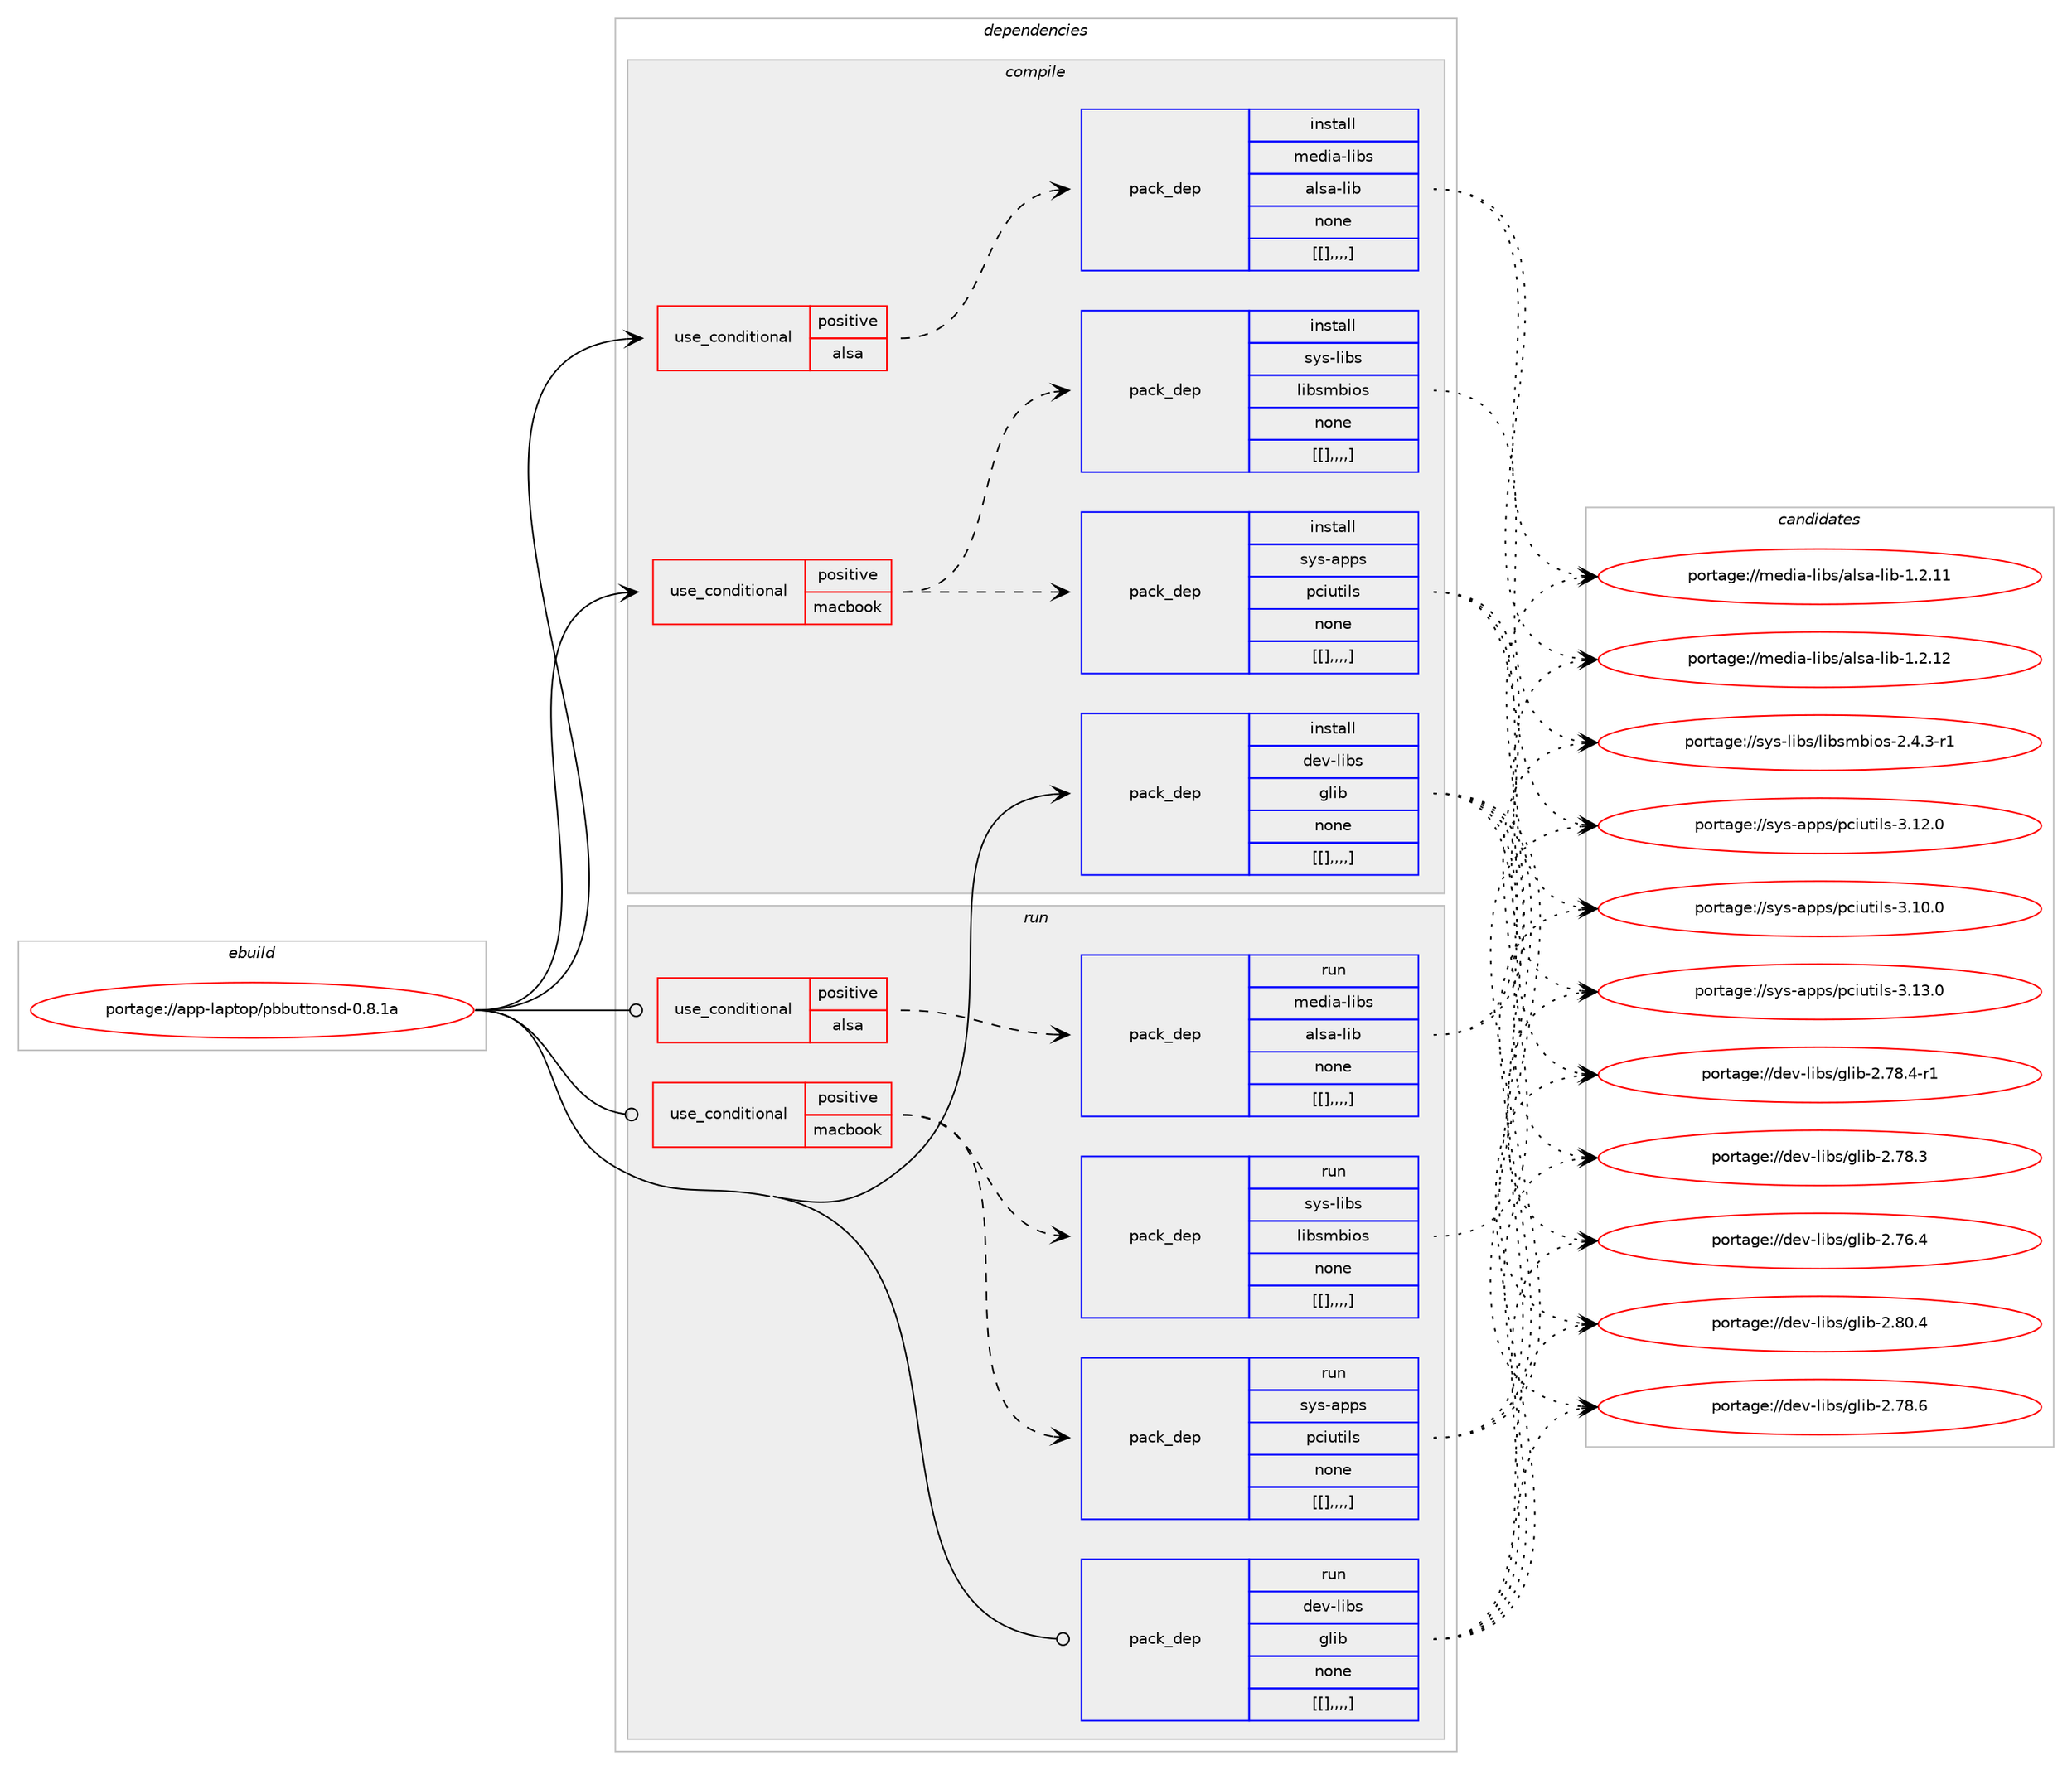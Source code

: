 digraph prolog {

# *************
# Graph options
# *************

newrank=true;
concentrate=true;
compound=true;
graph [rankdir=LR,fontname=Helvetica,fontsize=10,ranksep=1.5];#, ranksep=2.5, nodesep=0.2];
edge  [arrowhead=vee];
node  [fontname=Helvetica,fontsize=10];

# **********
# The ebuild
# **********

subgraph cluster_leftcol {
color=gray;
label=<<i>ebuild</i>>;
id [label="portage://app-laptop/pbbuttonsd-0.8.1a", color=red, width=4, href="../app-laptop/pbbuttonsd-0.8.1a.svg"];
}

# ****************
# The dependencies
# ****************

subgraph cluster_midcol {
color=gray;
label=<<i>dependencies</i>>;
subgraph cluster_compile {
fillcolor="#eeeeee";
style=filled;
label=<<i>compile</i>>;
subgraph cond12654 {
dependency42087 [label=<<TABLE BORDER="0" CELLBORDER="1" CELLSPACING="0" CELLPADDING="4"><TR><TD ROWSPAN="3" CELLPADDING="10">use_conditional</TD></TR><TR><TD>positive</TD></TR><TR><TD>alsa</TD></TR></TABLE>>, shape=none, color=red];
subgraph pack29008 {
dependency42091 [label=<<TABLE BORDER="0" CELLBORDER="1" CELLSPACING="0" CELLPADDING="4" WIDTH="220"><TR><TD ROWSPAN="6" CELLPADDING="30">pack_dep</TD></TR><TR><TD WIDTH="110">install</TD></TR><TR><TD>media-libs</TD></TR><TR><TD>alsa-lib</TD></TR><TR><TD>none</TD></TR><TR><TD>[[],,,,]</TD></TR></TABLE>>, shape=none, color=blue];
}
dependency42087:e -> dependency42091:w [weight=20,style="dashed",arrowhead="vee"];
}
id:e -> dependency42087:w [weight=20,style="solid",arrowhead="vee"];
subgraph cond12663 {
dependency42105 [label=<<TABLE BORDER="0" CELLBORDER="1" CELLSPACING="0" CELLPADDING="4"><TR><TD ROWSPAN="3" CELLPADDING="10">use_conditional</TD></TR><TR><TD>positive</TD></TR><TR><TD>macbook</TD></TR></TABLE>>, shape=none, color=red];
subgraph pack29040 {
dependency42134 [label=<<TABLE BORDER="0" CELLBORDER="1" CELLSPACING="0" CELLPADDING="4" WIDTH="220"><TR><TD ROWSPAN="6" CELLPADDING="30">pack_dep</TD></TR><TR><TD WIDTH="110">install</TD></TR><TR><TD>sys-apps</TD></TR><TR><TD>pciutils</TD></TR><TR><TD>none</TD></TR><TR><TD>[[],,,,]</TD></TR></TABLE>>, shape=none, color=blue];
}
dependency42105:e -> dependency42134:w [weight=20,style="dashed",arrowhead="vee"];
subgraph pack29061 {
dependency42166 [label=<<TABLE BORDER="0" CELLBORDER="1" CELLSPACING="0" CELLPADDING="4" WIDTH="220"><TR><TD ROWSPAN="6" CELLPADDING="30">pack_dep</TD></TR><TR><TD WIDTH="110">install</TD></TR><TR><TD>sys-libs</TD></TR><TR><TD>libsmbios</TD></TR><TR><TD>none</TD></TR><TR><TD>[[],,,,]</TD></TR></TABLE>>, shape=none, color=blue];
}
dependency42105:e -> dependency42166:w [weight=20,style="dashed",arrowhead="vee"];
}
id:e -> dependency42105:w [weight=20,style="solid",arrowhead="vee"];
subgraph pack29072 {
dependency42167 [label=<<TABLE BORDER="0" CELLBORDER="1" CELLSPACING="0" CELLPADDING="4" WIDTH="220"><TR><TD ROWSPAN="6" CELLPADDING="30">pack_dep</TD></TR><TR><TD WIDTH="110">install</TD></TR><TR><TD>dev-libs</TD></TR><TR><TD>glib</TD></TR><TR><TD>none</TD></TR><TR><TD>[[],,,,]</TD></TR></TABLE>>, shape=none, color=blue];
}
id:e -> dependency42167:w [weight=20,style="solid",arrowhead="vee"];
}
subgraph cluster_compileandrun {
fillcolor="#eeeeee";
style=filled;
label=<<i>compile and run</i>>;
}
subgraph cluster_run {
fillcolor="#eeeeee";
style=filled;
label=<<i>run</i>>;
subgraph cond12682 {
dependency42199 [label=<<TABLE BORDER="0" CELLBORDER="1" CELLSPACING="0" CELLPADDING="4"><TR><TD ROWSPAN="3" CELLPADDING="10">use_conditional</TD></TR><TR><TD>positive</TD></TR><TR><TD>alsa</TD></TR></TABLE>>, shape=none, color=red];
subgraph pack29105 {
dependency42212 [label=<<TABLE BORDER="0" CELLBORDER="1" CELLSPACING="0" CELLPADDING="4" WIDTH="220"><TR><TD ROWSPAN="6" CELLPADDING="30">pack_dep</TD></TR><TR><TD WIDTH="110">run</TD></TR><TR><TD>media-libs</TD></TR><TR><TD>alsa-lib</TD></TR><TR><TD>none</TD></TR><TR><TD>[[],,,,]</TD></TR></TABLE>>, shape=none, color=blue];
}
dependency42199:e -> dependency42212:w [weight=20,style="dashed",arrowhead="vee"];
}
id:e -> dependency42199:w [weight=20,style="solid",arrowhead="odot"];
subgraph cond12692 {
dependency42270 [label=<<TABLE BORDER="0" CELLBORDER="1" CELLSPACING="0" CELLPADDING="4"><TR><TD ROWSPAN="3" CELLPADDING="10">use_conditional</TD></TR><TR><TD>positive</TD></TR><TR><TD>macbook</TD></TR></TABLE>>, shape=none, color=red];
subgraph pack29150 {
dependency42346 [label=<<TABLE BORDER="0" CELLBORDER="1" CELLSPACING="0" CELLPADDING="4" WIDTH="220"><TR><TD ROWSPAN="6" CELLPADDING="30">pack_dep</TD></TR><TR><TD WIDTH="110">run</TD></TR><TR><TD>sys-apps</TD></TR><TR><TD>pciutils</TD></TR><TR><TD>none</TD></TR><TR><TD>[[],,,,]</TD></TR></TABLE>>, shape=none, color=blue];
}
dependency42270:e -> dependency42346:w [weight=20,style="dashed",arrowhead="vee"];
subgraph pack29209 {
dependency42361 [label=<<TABLE BORDER="0" CELLBORDER="1" CELLSPACING="0" CELLPADDING="4" WIDTH="220"><TR><TD ROWSPAN="6" CELLPADDING="30">pack_dep</TD></TR><TR><TD WIDTH="110">run</TD></TR><TR><TD>sys-libs</TD></TR><TR><TD>libsmbios</TD></TR><TR><TD>none</TD></TR><TR><TD>[[],,,,]</TD></TR></TABLE>>, shape=none, color=blue];
}
dependency42270:e -> dependency42361:w [weight=20,style="dashed",arrowhead="vee"];
}
id:e -> dependency42270:w [weight=20,style="solid",arrowhead="odot"];
subgraph pack29275 {
dependency42428 [label=<<TABLE BORDER="0" CELLBORDER="1" CELLSPACING="0" CELLPADDING="4" WIDTH="220"><TR><TD ROWSPAN="6" CELLPADDING="30">pack_dep</TD></TR><TR><TD WIDTH="110">run</TD></TR><TR><TD>dev-libs</TD></TR><TR><TD>glib</TD></TR><TR><TD>none</TD></TR><TR><TD>[[],,,,]</TD></TR></TABLE>>, shape=none, color=blue];
}
id:e -> dependency42428:w [weight=20,style="solid",arrowhead="odot"];
}
}

# **************
# The candidates
# **************

subgraph cluster_choices {
rank=same;
color=gray;
label=<<i>candidates</i>>;

subgraph choice26758 {
color=black;
nodesep=1;
choice109101100105974510810598115479710811597451081059845494650464950 [label="portage://media-libs/alsa-lib-1.2.12", color=red, width=4,href="../media-libs/alsa-lib-1.2.12.svg"];
choice109101100105974510810598115479710811597451081059845494650464949 [label="portage://media-libs/alsa-lib-1.2.11", color=red, width=4,href="../media-libs/alsa-lib-1.2.11.svg"];
dependency42091:e -> choice109101100105974510810598115479710811597451081059845494650464950:w [style=dotted,weight="100"];
dependency42091:e -> choice109101100105974510810598115479710811597451081059845494650464949:w [style=dotted,weight="100"];
}
subgraph choice26865 {
color=black;
nodesep=1;
choice1151211154597112112115471129910511711610510811545514649514648 [label="portage://sys-apps/pciutils-3.13.0", color=red, width=4,href="../sys-apps/pciutils-3.13.0.svg"];
choice1151211154597112112115471129910511711610510811545514649504648 [label="portage://sys-apps/pciutils-3.12.0", color=red, width=4,href="../sys-apps/pciutils-3.12.0.svg"];
choice1151211154597112112115471129910511711610510811545514649484648 [label="portage://sys-apps/pciutils-3.10.0", color=red, width=4,href="../sys-apps/pciutils-3.10.0.svg"];
dependency42134:e -> choice1151211154597112112115471129910511711610510811545514649514648:w [style=dotted,weight="100"];
dependency42134:e -> choice1151211154597112112115471129910511711610510811545514649504648:w [style=dotted,weight="100"];
dependency42134:e -> choice1151211154597112112115471129910511711610510811545514649484648:w [style=dotted,weight="100"];
}
subgraph choice26868 {
color=black;
nodesep=1;
choice11512111545108105981154710810598115109981051111154550465246514511449 [label="portage://sys-libs/libsmbios-2.4.3-r1", color=red, width=4,href="../sys-libs/libsmbios-2.4.3-r1.svg"];
dependency42166:e -> choice11512111545108105981154710810598115109981051111154550465246514511449:w [style=dotted,weight="100"];
}
subgraph choice26870 {
color=black;
nodesep=1;
choice1001011184510810598115471031081059845504656484652 [label="portage://dev-libs/glib-2.80.4", color=red, width=4,href="../dev-libs/glib-2.80.4.svg"];
choice1001011184510810598115471031081059845504655564654 [label="portage://dev-libs/glib-2.78.6", color=red, width=4,href="../dev-libs/glib-2.78.6.svg"];
choice10010111845108105981154710310810598455046555646524511449 [label="portage://dev-libs/glib-2.78.4-r1", color=red, width=4,href="../dev-libs/glib-2.78.4-r1.svg"];
choice1001011184510810598115471031081059845504655564651 [label="portage://dev-libs/glib-2.78.3", color=red, width=4,href="../dev-libs/glib-2.78.3.svg"];
choice1001011184510810598115471031081059845504655544652 [label="portage://dev-libs/glib-2.76.4", color=red, width=4,href="../dev-libs/glib-2.76.4.svg"];
dependency42167:e -> choice1001011184510810598115471031081059845504656484652:w [style=dotted,weight="100"];
dependency42167:e -> choice1001011184510810598115471031081059845504655564654:w [style=dotted,weight="100"];
dependency42167:e -> choice10010111845108105981154710310810598455046555646524511449:w [style=dotted,weight="100"];
dependency42167:e -> choice1001011184510810598115471031081059845504655564651:w [style=dotted,weight="100"];
dependency42167:e -> choice1001011184510810598115471031081059845504655544652:w [style=dotted,weight="100"];
}
subgraph choice26954 {
color=black;
nodesep=1;
choice109101100105974510810598115479710811597451081059845494650464950 [label="portage://media-libs/alsa-lib-1.2.12", color=red, width=4,href="../media-libs/alsa-lib-1.2.12.svg"];
choice109101100105974510810598115479710811597451081059845494650464949 [label="portage://media-libs/alsa-lib-1.2.11", color=red, width=4,href="../media-libs/alsa-lib-1.2.11.svg"];
dependency42212:e -> choice109101100105974510810598115479710811597451081059845494650464950:w [style=dotted,weight="100"];
dependency42212:e -> choice109101100105974510810598115479710811597451081059845494650464949:w [style=dotted,weight="100"];
}
subgraph choice27008 {
color=black;
nodesep=1;
choice1151211154597112112115471129910511711610510811545514649514648 [label="portage://sys-apps/pciutils-3.13.0", color=red, width=4,href="../sys-apps/pciutils-3.13.0.svg"];
choice1151211154597112112115471129910511711610510811545514649504648 [label="portage://sys-apps/pciutils-3.12.0", color=red, width=4,href="../sys-apps/pciutils-3.12.0.svg"];
choice1151211154597112112115471129910511711610510811545514649484648 [label="portage://sys-apps/pciutils-3.10.0", color=red, width=4,href="../sys-apps/pciutils-3.10.0.svg"];
dependency42346:e -> choice1151211154597112112115471129910511711610510811545514649514648:w [style=dotted,weight="100"];
dependency42346:e -> choice1151211154597112112115471129910511711610510811545514649504648:w [style=dotted,weight="100"];
dependency42346:e -> choice1151211154597112112115471129910511711610510811545514649484648:w [style=dotted,weight="100"];
}
subgraph choice27013 {
color=black;
nodesep=1;
choice11512111545108105981154710810598115109981051111154550465246514511449 [label="portage://sys-libs/libsmbios-2.4.3-r1", color=red, width=4,href="../sys-libs/libsmbios-2.4.3-r1.svg"];
dependency42361:e -> choice11512111545108105981154710810598115109981051111154550465246514511449:w [style=dotted,weight="100"];
}
subgraph choice27015 {
color=black;
nodesep=1;
choice1001011184510810598115471031081059845504656484652 [label="portage://dev-libs/glib-2.80.4", color=red, width=4,href="../dev-libs/glib-2.80.4.svg"];
choice1001011184510810598115471031081059845504655564654 [label="portage://dev-libs/glib-2.78.6", color=red, width=4,href="../dev-libs/glib-2.78.6.svg"];
choice10010111845108105981154710310810598455046555646524511449 [label="portage://dev-libs/glib-2.78.4-r1", color=red, width=4,href="../dev-libs/glib-2.78.4-r1.svg"];
choice1001011184510810598115471031081059845504655564651 [label="portage://dev-libs/glib-2.78.3", color=red, width=4,href="../dev-libs/glib-2.78.3.svg"];
choice1001011184510810598115471031081059845504655544652 [label="portage://dev-libs/glib-2.76.4", color=red, width=4,href="../dev-libs/glib-2.76.4.svg"];
dependency42428:e -> choice1001011184510810598115471031081059845504656484652:w [style=dotted,weight="100"];
dependency42428:e -> choice1001011184510810598115471031081059845504655564654:w [style=dotted,weight="100"];
dependency42428:e -> choice10010111845108105981154710310810598455046555646524511449:w [style=dotted,weight="100"];
dependency42428:e -> choice1001011184510810598115471031081059845504655564651:w [style=dotted,weight="100"];
dependency42428:e -> choice1001011184510810598115471031081059845504655544652:w [style=dotted,weight="100"];
}
}

}
